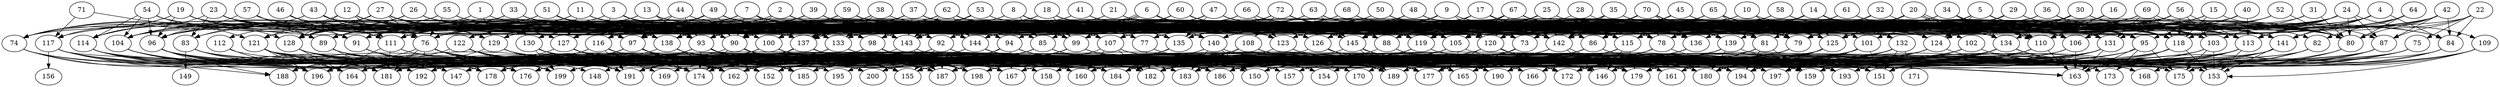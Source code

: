 // DAG automatically generated by daggen at Wed Apr 12 12:23:37 2017
// ./daggen --dot -n 200 --jump=1 --fat=0.8 --regularity=0.4 --density=0.2 
digraph G {
  1 [size="1226460836", alpha="0.07"]
  1 -> 88 [size ="33554432"]
  1 -> 106 [size ="33554432"]
  1 -> 112 [size ="33554432"]
  1 -> 128 [size ="33554432"]
  1 -> 129 [size ="33554432"]
  2 [size="5660788676", alpha="0.01"]
  2 -> 79 [size ="536870912"]
  2 -> 88 [size ="536870912"]
  2 -> 90 [size ="536870912"]
  2 -> 91 [size ="536870912"]
  2 -> 92 [size ="536870912"]
  2 -> 99 [size ="536870912"]
  2 -> 120 [size ="536870912"]
  2 -> 127 [size ="536870912"]
  2 -> 135 [size ="536870912"]
  2 -> 143 [size ="536870912"]
  2 -> 144 [size ="536870912"]
  3 [size="14399401954", alpha="0.15"]
  3 -> 81 [size ="301989888"]
  3 -> 91 [size ="301989888"]
  3 -> 93 [size ="301989888"]
  3 -> 104 [size ="301989888"]
  3 -> 116 [size ="301989888"]
  3 -> 124 [size ="301989888"]
  3 -> 143 [size ="301989888"]
  4 [size="51810944313", alpha="0.04"]
  4 -> 84 [size ="75497472"]
  4 -> 98 [size ="75497472"]
  4 -> 106 [size ="75497472"]
  4 -> 113 [size ="75497472"]
  4 -> 135 [size ="75497472"]
  4 -> 141 [size ="75497472"]
  5 [size="675965221352", alpha="0.08"]
  5 -> 86 [size ="679477248"]
  5 -> 88 [size ="679477248"]
  5 -> 95 [size ="679477248"]
  5 -> 98 [size ="679477248"]
  5 -> 101 [size ="679477248"]
  5 -> 103 [size ="679477248"]
  5 -> 106 [size ="679477248"]
  5 -> 124 [size ="679477248"]
  5 -> 131 [size ="679477248"]
  5 -> 136 [size ="679477248"]
  5 -> 137 [size ="679477248"]
  5 -> 142 [size ="679477248"]
  6 [size="549755813888", alpha="0.12"]
  6 -> 80 [size ="536870912"]
  6 -> 86 [size ="536870912"]
  6 -> 89 [size ="536870912"]
  6 -> 97 [size ="536870912"]
  6 -> 98 [size ="536870912"]
  6 -> 101 [size ="536870912"]
  6 -> 110 [size ="536870912"]
  6 -> 127 [size ="536870912"]
  6 -> 130 [size ="536870912"]
  6 -> 137 [size ="536870912"]
  6 -> 137 [size ="536870912"]
  6 -> 139 [size ="536870912"]
  6 -> 140 [size ="536870912"]
  7 [size="471056485386", alpha="0.05"]
  7 -> 88 [size ="679477248"]
  7 -> 90 [size ="679477248"]
  7 -> 97 [size ="679477248"]
  7 -> 98 [size ="679477248"]
  7 -> 107 [size ="679477248"]
  7 -> 115 [size ="679477248"]
  7 -> 116 [size ="679477248"]
  7 -> 118 [size ="679477248"]
  7 -> 122 [size ="679477248"]
  7 -> 124 [size ="679477248"]
  7 -> 127 [size ="679477248"]
  7 -> 130 [size ="679477248"]
  7 -> 137 [size ="679477248"]
  7 -> 143 [size ="679477248"]
  7 -> 144 [size ="679477248"]
  7 -> 145 [size ="679477248"]
  8 [size="1554530611", alpha="0.02"]
  8 -> 85 [size ="33554432"]
  8 -> 99 [size ="33554432"]
  8 -> 111 [size ="33554432"]
  8 -> 119 [size ="33554432"]
  8 -> 123 [size ="33554432"]
  8 -> 131 [size ="33554432"]
  8 -> 137 [size ="33554432"]
  9 [size="33929154643", alpha="0.19"]
  9 -> 77 [size ="75497472"]
  9 -> 80 [size ="75497472"]
  9 -> 91 [size ="75497472"]
  9 -> 95 [size ="75497472"]
  9 -> 98 [size ="75497472"]
  9 -> 120 [size ="75497472"]
  9 -> 135 [size ="75497472"]
  9 -> 145 [size ="75497472"]
  10 [size="2530559302", alpha="0.14"]
  10 -> 77 [size ="134217728"]
  10 -> 79 [size ="134217728"]
  10 -> 95 [size ="134217728"]
  10 -> 97 [size ="134217728"]
  10 -> 131 [size ="134217728"]
  10 -> 145 [size ="134217728"]
  11 [size="1073741824000", alpha="0.01"]
  11 -> 76 [size ="838860800"]
  11 -> 77 [size ="838860800"]
  11 -> 86 [size ="838860800"]
  11 -> 89 [size ="838860800"]
  11 -> 91 [size ="838860800"]
  11 -> 111 [size ="838860800"]
  11 -> 123 [size ="838860800"]
  11 -> 127 [size ="838860800"]
  11 -> 131 [size ="838860800"]
  11 -> 133 [size ="838860800"]
  11 -> 137 [size ="838860800"]
  12 [size="771261236668", alpha="0.10"]
  12 -> 97 [size ="536870912"]
  12 -> 98 [size ="536870912"]
  12 -> 111 [size ="536870912"]
  12 -> 121 [size ="536870912"]
  12 -> 124 [size ="536870912"]
  12 -> 127 [size ="536870912"]
  12 -> 128 [size ="536870912"]
  12 -> 129 [size ="536870912"]
  12 -> 137 [size ="536870912"]
  12 -> 145 [size ="536870912"]
  13 [size="134217728000", alpha="0.02"]
  13 -> 74 [size ="209715200"]
  13 -> 91 [size ="209715200"]
  13 -> 93 [size ="209715200"]
  13 -> 94 [size ="209715200"]
  13 -> 99 [size ="209715200"]
  13 -> 103 [size ="209715200"]
  13 -> 107 [size ="209715200"]
  13 -> 111 [size ="209715200"]
  13 -> 125 [size ="209715200"]
  14 [size="782757789696", alpha="0.15"]
  14 -> 80 [size ="679477248"]
  14 -> 86 [size ="679477248"]
  14 -> 88 [size ="679477248"]
  14 -> 93 [size ="679477248"]
  14 -> 99 [size ="679477248"]
  14 -> 113 [size ="679477248"]
  14 -> 115 [size ="679477248"]
  14 -> 119 [size ="679477248"]
  14 -> 125 [size ="679477248"]
  14 -> 132 [size ="679477248"]
  14 -> 134 [size ="679477248"]
  14 -> 139 [size ="679477248"]
  14 -> 145 [size ="679477248"]
  15 [size="5175073188", alpha="0.07"]
  15 -> 73 [size ="134217728"]
  15 -> 79 [size ="134217728"]
  15 -> 87 [size ="134217728"]
  15 -> 115 [size ="134217728"]
  15 -> 118 [size ="134217728"]
  15 -> 124 [size ="134217728"]
  15 -> 125 [size ="134217728"]
  15 -> 145 [size ="134217728"]
  16 [size="187723816668", alpha="0.08"]
  16 -> 110 [size ="134217728"]
  16 -> 145 [size ="134217728"]
  17 [size="1926463324", alpha="0.07"]
  17 -> 79 [size ="33554432"]
  17 -> 92 [size ="33554432"]
  17 -> 97 [size ="33554432"]
  17 -> 119 [size ="33554432"]
  17 -> 126 [size ="33554432"]
  17 -> 134 [size ="33554432"]
  17 -> 142 [size ="33554432"]
  18 [size="1047629151", alpha="0.20"]
  18 -> 74 [size ="33554432"]
  18 -> 76 [size ="33554432"]
  18 -> 86 [size ="33554432"]
  18 -> 88 [size ="33554432"]
  18 -> 96 [size ="33554432"]
  18 -> 97 [size ="33554432"]
  18 -> 99 [size ="33554432"]
  18 -> 119 [size ="33554432"]
  18 -> 126 [size ="33554432"]
  18 -> 134 [size ="33554432"]
  18 -> 136 [size ="33554432"]
  18 -> 141 [size ="33554432"]
  18 -> 145 [size ="33554432"]
  19 [size="20263227310", alpha="0.08"]
  19 -> 74 [size ="536870912"]
  19 -> 89 [size ="536870912"]
  19 -> 95 [size ="536870912"]
  19 -> 96 [size ="536870912"]
  19 -> 110 [size ="536870912"]
  19 -> 117 [size ="536870912"]
  19 -> 138 [size ="536870912"]
  20 [size="5734534473", alpha="0.15"]
  20 -> 80 [size ="209715200"]
  20 -> 84 [size ="209715200"]
  20 -> 97 [size ="209715200"]
  20 -> 110 [size ="209715200"]
  20 -> 110 [size ="209715200"]
  20 -> 120 [size ="209715200"]
  20 -> 125 [size ="209715200"]
  20 -> 138 [size ="209715200"]
  20 -> 144 [size ="209715200"]
  21 [size="41693649928", alpha="0.17"]
  21 -> 73 [size ="838860800"]
  21 -> 115 [size ="838860800"]
  21 -> 125 [size ="838860800"]
  21 -> 127 [size ="838860800"]
  21 -> 128 [size ="838860800"]
  21 -> 142 [size ="838860800"]
  22 [size="368293445632", alpha="0.18"]
  22 -> 75 [size ="411041792"]
  22 -> 84 [size ="411041792"]
  22 -> 87 [size ="411041792"]
  22 -> 113 [size ="411041792"]
  22 -> 119 [size ="411041792"]
  23 [size="1357010656", alpha="0.06"]
  23 -> 76 [size ="33554432"]
  23 -> 83 [size ="33554432"]
  23 -> 90 [size ="33554432"]
  23 -> 91 [size ="33554432"]
  23 -> 111 [size ="33554432"]
  23 -> 114 [size ="33554432"]
  23 -> 115 [size ="33554432"]
  23 -> 123 [size ="33554432"]
  23 -> 133 [size ="33554432"]
  24 [size="333261429251", alpha="0.12"]
  24 -> 79 [size ="301989888"]
  24 -> 80 [size ="301989888"]
  24 -> 81 [size ="301989888"]
  24 -> 87 [size ="301989888"]
  24 -> 88 [size ="301989888"]
  24 -> 90 [size ="301989888"]
  24 -> 103 [size ="301989888"]
  24 -> 106 [size ="301989888"]
  24 -> 109 [size ="301989888"]
  24 -> 113 [size ="301989888"]
  24 -> 125 [size ="301989888"]
  24 -> 135 [size ="301989888"]
  25 [size="113188882614", alpha="0.12"]
  25 -> 92 [size ="301989888"]
  25 -> 102 [size ="301989888"]
  25 -> 105 [size ="301989888"]
  25 -> 110 [size ="301989888"]
  25 -> 113 [size ="301989888"]
  25 -> 126 [size ="301989888"]
  25 -> 138 [size ="301989888"]
  25 -> 142 [size ="301989888"]
  25 -> 143 [size ="301989888"]
  26 [size="19081264216", alpha="0.05"]
  26 -> 74 [size ="301989888"]
  26 -> 99 [size ="301989888"]
  26 -> 104 [size ="301989888"]
  26 -> 119 [size ="301989888"]
  26 -> 128 [size ="301989888"]
  26 -> 134 [size ="301989888"]
  26 -> 138 [size ="301989888"]
  26 -> 143 [size ="301989888"]
  27 [size="231928233984", alpha="0.18"]
  27 -> 74 [size ="301989888"]
  27 -> 76 [size ="301989888"]
  27 -> 77 [size ="301989888"]
  27 -> 83 [size ="301989888"]
  27 -> 99 [size ="301989888"]
  27 -> 100 [size ="301989888"]
  27 -> 127 [size ="301989888"]
  27 -> 128 [size ="301989888"]
  27 -> 129 [size ="301989888"]
  27 -> 135 [size ="301989888"]
  27 -> 143 [size ="301989888"]
  27 -> 144 [size ="301989888"]
  27 -> 145 [size ="301989888"]
  28 [size="773435569563", alpha="0.19"]
  28 -> 78 [size ="838860800"]
  28 -> 135 [size ="838860800"]
  29 [size="60845215993", alpha="0.17"]
  29 -> 95 [size ="75497472"]
  29 -> 96 [size ="75497472"]
  29 -> 118 [size ="75497472"]
  29 -> 124 [size ="75497472"]
  29 -> 140 [size ="75497472"]
  30 [size="8589934592", alpha="0.02"]
  30 -> 80 [size ="33554432"]
  30 -> 99 [size ="33554432"]
  30 -> 103 [size ="33554432"]
  30 -> 115 [size ="33554432"]
  30 -> 124 [size ="33554432"]
  30 -> 125 [size ="33554432"]
  30 -> 133 [size ="33554432"]
  30 -> 134 [size ="33554432"]
  30 -> 140 [size ="33554432"]
  30 -> 141 [size ="33554432"]
  30 -> 144 [size ="33554432"]
  31 [size="1073741824000", alpha="0.09"]
  31 -> 80 [size ="838860800"]
  31 -> 99 [size ="838860800"]
  31 -> 118 [size ="838860800"]
  32 [size="6965667263", alpha="0.03"]
  32 -> 78 [size ="411041792"]
  32 -> 79 [size ="411041792"]
  32 -> 110 [size ="411041792"]
  32 -> 145 [size ="411041792"]
  33 [size="194913341724", alpha="0.16"]
  33 -> 89 [size ="134217728"]
  33 -> 96 [size ="134217728"]
  33 -> 98 [size ="134217728"]
  33 -> 107 [size ="134217728"]
  33 -> 113 [size ="134217728"]
  33 -> 114 [size ="134217728"]
  33 -> 119 [size ="134217728"]
  33 -> 128 [size ="134217728"]
  33 -> 130 [size ="134217728"]
  33 -> 142 [size ="134217728"]
  33 -> 145 [size ="134217728"]
  34 [size="21716382150", alpha="0.09"]
  34 -> 73 [size ="838860800"]
  34 -> 78 [size ="838860800"]
  34 -> 80 [size ="838860800"]
  34 -> 90 [size ="838860800"]
  34 -> 107 [size ="838860800"]
  34 -> 110 [size ="838860800"]
  34 -> 131 [size ="838860800"]
  34 -> 134 [size ="838860800"]
  35 [size="38405480012", alpha="0.18"]
  35 -> 76 [size ="838860800"]
  35 -> 88 [size ="838860800"]
  35 -> 105 [size ="838860800"]
  35 -> 106 [size ="838860800"]
  35 -> 120 [size ="838860800"]
  35 -> 131 [size ="838860800"]
  35 -> 138 [size ="838860800"]
  35 -> 141 [size ="838860800"]
  35 -> 142 [size ="838860800"]
  36 [size="109313686282", alpha="0.07"]
  36 -> 79 [size ="75497472"]
  36 -> 103 [size ="75497472"]
  36 -> 118 [size ="75497472"]
  36 -> 119 [size ="75497472"]
  36 -> 131 [size ="75497472"]
  36 -> 133 [size ="75497472"]
  36 -> 143 [size ="75497472"]
  37 [size="13645687059", alpha="0.09"]
  37 -> 90 [size ="301989888"]
  37 -> 93 [size ="301989888"]
  37 -> 99 [size ="301989888"]
  37 -> 100 [size ="301989888"]
  37 -> 105 [size ="301989888"]
  37 -> 106 [size ="301989888"]
  37 -> 116 [size ="301989888"]
  37 -> 124 [size ="301989888"]
  37 -> 137 [size ="301989888"]
  37 -> 140 [size ="301989888"]
  37 -> 143 [size ="301989888"]
  38 [size="280508950", alpha="0.20"]
  38 -> 78 [size ="33554432"]
  38 -> 79 [size ="33554432"]
  38 -> 93 [size ="33554432"]
  38 -> 100 [size ="33554432"]
  38 -> 119 [size ="33554432"]
  38 -> 133 [size ="33554432"]
  38 -> 138 [size ="33554432"]
  39 [size="53361489284", alpha="0.12"]
  39 -> 73 [size ="838860800"]
  39 -> 79 [size ="838860800"]
  39 -> 93 [size ="838860800"]
  39 -> 104 [size ="838860800"]
  39 -> 110 [size ="838860800"]
  39 -> 122 [size ="838860800"]
  39 -> 135 [size ="838860800"]
  39 -> 138 [size ="838860800"]
  39 -> 140 [size ="838860800"]
  39 -> 144 [size ="838860800"]
  40 [size="28991029248", alpha="0.09"]
  40 -> 88 [size ="75497472"]
  40 -> 95 [size ="75497472"]
  40 -> 113 [size ="75497472"]
  40 -> 115 [size ="75497472"]
  41 [size="184351593341", alpha="0.06"]
  41 -> 73 [size ="209715200"]
  41 -> 83 [size ="209715200"]
  41 -> 91 [size ="209715200"]
  41 -> 110 [size ="209715200"]
  41 -> 115 [size ="209715200"]
  41 -> 119 [size ="209715200"]
  42 [size="782757789696", alpha="0.15"]
  42 -> 76 [size ="679477248"]
  42 -> 79 [size ="679477248"]
  42 -> 80 [size ="679477248"]
  42 -> 84 [size ="679477248"]
  42 -> 87 [size ="679477248"]
  42 -> 124 [size ="679477248"]
  42 -> 131 [size ="679477248"]
  42 -> 141 [size ="679477248"]
  43 [size="9657746509", alpha="0.03"]
  43 -> 74 [size ="838860800"]
  43 -> 85 [size ="838860800"]
  43 -> 97 [size ="838860800"]
  43 -> 98 [size ="838860800"]
  43 -> 104 [size ="838860800"]
  43 -> 106 [size ="838860800"]
  43 -> 111 [size ="838860800"]
  43 -> 114 [size ="838860800"]
  43 -> 125 [size ="838860800"]
  44 [size="28681825447", alpha="0.10"]
  44 -> 77 [size ="33554432"]
  44 -> 79 [size ="33554432"]
  44 -> 93 [size ="33554432"]
  44 -> 97 [size ="33554432"]
  44 -> 111 [size ="33554432"]
  45 [size="87794443398", alpha="0.05"]
  45 -> 80 [size ="75497472"]
  45 -> 86 [size ="75497472"]
  45 -> 93 [size ="75497472"]
  45 -> 97 [size ="75497472"]
  45 -> 110 [size ="75497472"]
  45 -> 134 [size ="75497472"]
  45 -> 135 [size ="75497472"]
  46 [size="20232997782", alpha="0.15"]
  46 -> 91 [size ="536870912"]
  46 -> 133 [size ="536870912"]
  46 -> 138 [size ="536870912"]
  47 [size="13691666058", alpha="0.14"]
  47 -> 78 [size ="301989888"]
  47 -> 88 [size ="301989888"]
  47 -> 99 [size ="301989888"]
  47 -> 111 [size ="301989888"]
  47 -> 116 [size ="301989888"]
  47 -> 118 [size ="301989888"]
  47 -> 124 [size ="301989888"]
  47 -> 127 [size ="301989888"]
  47 -> 131 [size ="301989888"]
  47 -> 133 [size ="301989888"]
  47 -> 135 [size ="301989888"]
  48 [size="8589934592", alpha="0.09"]
  48 -> 81 [size ="33554432"]
  48 -> 82 [size ="33554432"]
  48 -> 86 [size ="33554432"]
  48 -> 99 [size ="33554432"]
  48 -> 110 [size ="33554432"]
  48 -> 127 [size ="33554432"]
  48 -> 133 [size ="33554432"]
  48 -> 143 [size ="33554432"]
  48 -> 145 [size ="33554432"]
  49 [size="301111664920", alpha="0.08"]
  49 -> 90 [size ="411041792"]
  49 -> 91 [size ="411041792"]
  49 -> 92 [size ="411041792"]
  49 -> 97 [size ="411041792"]
  49 -> 99 [size ="411041792"]
  49 -> 105 [size ="411041792"]
  49 -> 115 [size ="411041792"]
  49 -> 117 [size ="411041792"]
  49 -> 126 [size ="411041792"]
  49 -> 127 [size ="411041792"]
  49 -> 133 [size ="411041792"]
  49 -> 135 [size ="411041792"]
  50 [size="549755813888", alpha="0.14"]
  50 -> 73 [size ="536870912"]
  50 -> 78 [size ="536870912"]
  50 -> 79 [size ="536870912"]
  50 -> 90 [size ="536870912"]
  50 -> 100 [size ="536870912"]
  50 -> 106 [size ="536870912"]
  50 -> 121 [size ="536870912"]
  50 -> 125 [size ="536870912"]
  50 -> 144 [size ="536870912"]
  51 [size="16920188580", alpha="0.12"]
  51 -> 81 [size ="301989888"]
  51 -> 88 [size ="301989888"]
  51 -> 89 [size ="301989888"]
  51 -> 93 [size ="301989888"]
  51 -> 97 [size ="301989888"]
  51 -> 98 [size ="301989888"]
  51 -> 111 [size ="301989888"]
  51 -> 128 [size ="301989888"]
  51 -> 144 [size ="301989888"]
  52 [size="134217728000", alpha="0.12"]
  52 -> 76 [size ="209715200"]
  52 -> 80 [size ="209715200"]
  52 -> 110 [size ="209715200"]
  52 -> 124 [size ="209715200"]
  53 [size="328989782", alpha="0.17"]
  53 -> 73 [size ="33554432"]
  53 -> 111 [size ="33554432"]
  53 -> 113 [size ="33554432"]
  53 -> 137 [size ="33554432"]
  53 -> 143 [size ="33554432"]
  54 [size="368293445632", alpha="0.02"]
  54 -> 90 [size ="411041792"]
  54 -> 96 [size ="411041792"]
  54 -> 104 [size ="411041792"]
  54 -> 114 [size ="411041792"]
  54 -> 128 [size ="411041792"]
  54 -> 137 [size ="411041792"]
  55 [size="41289822399", alpha="0.18"]
  55 -> 76 [size ="679477248"]
  55 -> 104 [size ="679477248"]
  55 -> 107 [size ="679477248"]
  55 -> 124 [size ="679477248"]
  55 -> 128 [size ="679477248"]
  55 -> 133 [size ="679477248"]
  55 -> 145 [size ="679477248"]
  56 [size="42003463700", alpha="0.13"]
  56 -> 73 [size ="33554432"]
  56 -> 79 [size ="33554432"]
  56 -> 86 [size ="33554432"]
  56 -> 93 [size ="33554432"]
  56 -> 103 [size ="33554432"]
  56 -> 106 [size ="33554432"]
  56 -> 113 [size ="33554432"]
  56 -> 118 [size ="33554432"]
  56 -> 119 [size ="33554432"]
  57 [size="1907526580", alpha="0.19"]
  57 -> 79 [size ="134217728"]
  57 -> 89 [size ="134217728"]
  57 -> 96 [size ="134217728"]
  57 -> 137 [size ="134217728"]
  57 -> 138 [size ="134217728"]
  58 [size="368293445632", alpha="0.03"]
  58 -> 73 [size ="411041792"]
  58 -> 84 [size ="411041792"]
  58 -> 93 [size ="411041792"]
  58 -> 94 [size ="411041792"]
  58 -> 113 [size ="411041792"]
  58 -> 134 [size ="411041792"]
  58 -> 140 [size ="411041792"]
  59 [size="8589934592", alpha="0.10"]
  59 -> 80 [size ="33554432"]
  59 -> 90 [size ="33554432"]
  59 -> 91 [size ="33554432"]
  59 -> 93 [size ="33554432"]
  59 -> 97 [size ="33554432"]
  59 -> 99 [size ="33554432"]
  59 -> 118 [size ="33554432"]
  59 -> 120 [size ="33554432"]
  59 -> 126 [size ="33554432"]
  59 -> 129 [size ="33554432"]
  59 -> 140 [size ="33554432"]
  59 -> 144 [size ="33554432"]
  60 [size="28872959280", alpha="0.16"]
  60 -> 73 [size ="536870912"]
  60 -> 85 [size ="536870912"]
  60 -> 86 [size ="536870912"]
  60 -> 89 [size ="536870912"]
  60 -> 93 [size ="536870912"]
  60 -> 118 [size ="536870912"]
  60 -> 123 [size ="536870912"]
  60 -> 143 [size ="536870912"]
  61 [size="152935581831", alpha="0.08"]
  61 -> 73 [size ="679477248"]
  61 -> 78 [size ="679477248"]
  61 -> 110 [size ="679477248"]
  61 -> 115 [size ="679477248"]
  61 -> 141 [size ="679477248"]
  61 -> 142 [size ="679477248"]
  61 -> 143 [size ="679477248"]
  62 [size="38284330526", alpha="0.18"]
  62 -> 73 [size ="75497472"]
  62 -> 88 [size ="75497472"]
  62 -> 90 [size ="75497472"]
  62 -> 96 [size ="75497472"]
  62 -> 99 [size ="75497472"]
  62 -> 100 [size ="75497472"]
  62 -> 117 [size ="75497472"]
  62 -> 120 [size ="75497472"]
  62 -> 135 [size ="75497472"]
  62 -> 138 [size ="75497472"]
  62 -> 140 [size ="75497472"]
  62 -> 141 [size ="75497472"]
  62 -> 142 [size ="75497472"]
  62 -> 143 [size ="75497472"]
  62 -> 144 [size ="75497472"]
  62 -> 145 [size ="75497472"]
  63 [size="39382851437", alpha="0.05"]
  63 -> 73 [size ="75497472"]
  63 -> 95 [size ="75497472"]
  63 -> 105 [size ="75497472"]
  63 -> 107 [size ="75497472"]
  63 -> 116 [size ="75497472"]
  63 -> 126 [size ="75497472"]
  63 -> 137 [size ="75497472"]
  63 -> 142 [size ="75497472"]
  63 -> 145 [size ="75497472"]
  64 [size="1271222055", alpha="0.07"]
  64 -> 80 [size ="75497472"]
  64 -> 82 [size ="75497472"]
  64 -> 105 [size ="75497472"]
  64 -> 113 [size ="75497472"]
  64 -> 119 [size ="75497472"]
  65 [size="8279687708", alpha="0.17"]
  65 -> 79 [size ="134217728"]
  65 -> 81 [size ="134217728"]
  65 -> 106 [size ="134217728"]
  65 -> 107 [size ="134217728"]
  65 -> 123 [size ="134217728"]
  65 -> 142 [size ="134217728"]
  66 [size="28991029248", alpha="0.06"]
  66 -> 110 [size ="75497472"]
  66 -> 111 [size ="75497472"]
  66 -> 116 [size ="75497472"]
  66 -> 118 [size ="75497472"]
  66 -> 123 [size ="75497472"]
  66 -> 125 [size ="75497472"]
  66 -> 138 [size ="75497472"]
  67 [size="68719476736", alpha="0.01"]
  67 -> 90 [size ="134217728"]
  67 -> 97 [size ="134217728"]
  67 -> 105 [size ="134217728"]
  67 -> 115 [size ="134217728"]
  67 -> 119 [size ="134217728"]
  67 -> 120 [size ="134217728"]
  67 -> 124 [size ="134217728"]
  67 -> 125 [size ="134217728"]
  67 -> 132 [size ="134217728"]
  67 -> 137 [size ="134217728"]
  68 [size="641372575082", alpha="0.09"]
  68 -> 78 [size ="411041792"]
  68 -> 80 [size ="411041792"]
  68 -> 104 [size ="411041792"]
  68 -> 107 [size ="411041792"]
  68 -> 115 [size ="411041792"]
  68 -> 137 [size ="411041792"]
  69 [size="855744202318", alpha="0.02"]
  69 -> 80 [size ="838860800"]
  69 -> 115 [size ="838860800"]
  69 -> 118 [size ="838860800"]
  69 -> 124 [size ="838860800"]
  69 -> 131 [size ="838860800"]
  69 -> 135 [size ="838860800"]
  69 -> 138 [size ="838860800"]
  70 [size="485943820553", alpha="0.20"]
  70 -> 73 [size ="679477248"]
  70 -> 77 [size ="679477248"]
  70 -> 78 [size ="679477248"]
  70 -> 100 [size ="679477248"]
  70 -> 124 [size ="679477248"]
  70 -> 134 [size ="679477248"]
  70 -> 136 [size ="679477248"]
  70 -> 139 [size ="679477248"]
  70 -> 142 [size ="679477248"]
  70 -> 144 [size ="679477248"]
  71 [size="368293445632", alpha="0.15"]
  71 -> 117 [size ="411041792"]
  71 -> 121 [size ="411041792"]
  72 [size="317679731124", alpha="0.05"]
  72 -> 86 [size ="838860800"]
  72 -> 88 [size ="838860800"]
  72 -> 90 [size ="838860800"]
  72 -> 95 [size ="838860800"]
  72 -> 103 [size ="838860800"]
  72 -> 105 [size ="838860800"]
  72 -> 107 [size ="838860800"]
  72 -> 108 [size ="838860800"]
  72 -> 111 [size ="838860800"]
  72 -> 115 [size ="838860800"]
  72 -> 129 [size ="838860800"]
  72 -> 133 [size ="838860800"]
  72 -> 134 [size ="838860800"]
  72 -> 138 [size ="838860800"]
  73 [size="1030658451", alpha="0.05"]
  73 -> 154 [size ="33554432"]
  73 -> 177 [size ="33554432"]
  73 -> 188 [size ="33554432"]
  73 -> 198 [size ="33554432"]
  74 [size="2048609372", alpha="0.12"]
  74 -> 147 [size ="134217728"]
  74 -> 148 [size ="134217728"]
  74 -> 162 [size ="134217728"]
  74 -> 188 [size ="134217728"]
  75 [size="24844012731", alpha="0.10"]
  75 -> 179 [size ="838860800"]
  75 -> 185 [size ="838860800"]
  75 -> 189 [size ="838860800"]
  75 -> 190 [size ="838860800"]
  75 -> 194 [size ="838860800"]
  76 [size="5257932065", alpha="0.06"]
  76 -> 152 [size ="134217728"]
  76 -> 167 [size ="134217728"]
  76 -> 176 [size ="134217728"]
  76 -> 181 [size ="134217728"]
  76 -> 183 [size ="134217728"]
  76 -> 185 [size ="134217728"]
  76 -> 188 [size ="134217728"]
  76 -> 191 [size ="134217728"]
  76 -> 192 [size ="134217728"]
  76 -> 193 [size ="134217728"]
  77 [size="8589934592", alpha="0.18"]
  77 -> 165 [size ="33554432"]
  77 -> 177 [size ="33554432"]
  77 -> 182 [size ="33554432"]
  78 [size="975987203", alpha="0.14"]
  78 -> 151 [size ="33554432"]
  78 -> 165 [size ="33554432"]
  78 -> 166 [size ="33554432"]
  78 -> 181 [size ="33554432"]
  78 -> 198 [size ="33554432"]
  79 [size="28991029248", alpha="0.03"]
  79 -> 181 [size ="75497472"]
  79 -> 183 [size ="75497472"]
  79 -> 187 [size ="75497472"]
  79 -> 198 [size ="75497472"]
  80 [size="2877584012", alpha="0.05"]
  80 -> 151 [size ="75497472"]
  80 -> 168 [size ="75497472"]
  80 -> 179 [size ="75497472"]
  81 [size="803021703128", alpha="0.05"]
  81 -> 146 [size ="838860800"]
  81 -> 159 [size ="838860800"]
  81 -> 179 [size ="838860800"]
  81 -> 181 [size ="838860800"]
  81 -> 194 [size ="838860800"]
  82 [size="5837753137", alpha="0.10"]
  82 -> 157 [size ="411041792"]
  82 -> 168 [size ="411041792"]
  82 -> 182 [size ="411041792"]
  82 -> 193 [size ="411041792"]
  83 [size="292746751047", alpha="0.17"]
  83 -> 146 [size ="301989888"]
  83 -> 149 [size ="301989888"]
  83 -> 181 [size ="301989888"]
  83 -> 186 [size ="301989888"]
  83 -> 200 [size ="301989888"]
  84 [size="8589934592", alpha="0.04"]
  84 -> 146 [size ="33554432"]
  84 -> 175 [size ="33554432"]
  84 -> 177 [size ="33554432"]
  85 [size="14446589540", alpha="0.15"]
  85 -> 159 [size ="411041792"]
  85 -> 172 [size ="411041792"]
  85 -> 176 [size ="411041792"]
  85 -> 177 [size ="411041792"]
  85 -> 179 [size ="411041792"]
  85 -> 191 [size ="411041792"]
  85 -> 200 [size ="411041792"]
  86 [size="782757789696", alpha="0.01"]
  86 -> 159 [size ="679477248"]
  86 -> 170 [size ="679477248"]
  86 -> 177 [size ="679477248"]
  86 -> 186 [size ="679477248"]
  86 -> 187 [size ="679477248"]
  86 -> 193 [size ="679477248"]
  86 -> 195 [size ="679477248"]
  86 -> 198 [size ="679477248"]
  86 -> 199 [size ="679477248"]
  87 [size="42623032265", alpha="0.05"]
  87 -> 150 [size ="33554432"]
  87 -> 165 [size ="33554432"]
  87 -> 167 [size ="33554432"]
  87 -> 175 [size ="33554432"]
  87 -> 180 [size ="33554432"]
  88 [size="134217728000", alpha="0.07"]
  88 -> 159 [size ="209715200"]
  88 -> 172 [size ="209715200"]
  88 -> 183 [size ="209715200"]
  89 [size="330130392", alpha="0.14"]
  89 -> 176 [size ="33554432"]
  89 -> 181 [size ="33554432"]
  89 -> 194 [size ="33554432"]
  89 -> 198 [size ="33554432"]
  90 [size="2654722734", alpha="0.13"]
  90 -> 150 [size ="75497472"]
  90 -> 174 [size ="75497472"]
  90 -> 181 [size ="75497472"]
  90 -> 182 [size ="75497472"]
  90 -> 185 [size ="75497472"]
  90 -> 186 [size ="75497472"]
  91 [size="16094384831", alpha="0.03"]
  91 -> 178 [size ="33554432"]
  91 -> 183 [size ="33554432"]
  91 -> 185 [size ="33554432"]
  91 -> 199 [size ="33554432"]
  92 [size="70945861403", alpha="0.16"]
  92 -> 154 [size ="75497472"]
  92 -> 155 [size ="75497472"]
  92 -> 174 [size ="75497472"]
  92 -> 177 [size ="75497472"]
  92 -> 178 [size ="75497472"]
  92 -> 179 [size ="75497472"]
  92 -> 187 [size ="75497472"]
  92 -> 190 [size ="75497472"]
  93 [size="8589934592", alpha="0.19"]
  93 -> 152 [size ="33554432"]
  93 -> 163 [size ="33554432"]
  93 -> 174 [size ="33554432"]
  93 -> 178 [size ="33554432"]
  93 -> 181 [size ="33554432"]
  93 -> 185 [size ="33554432"]
  93 -> 194 [size ="33554432"]
  93 -> 196 [size ="33554432"]
  93 -> 200 [size ="33554432"]
  94 [size="134217728000", alpha="0.08"]
  94 -> 167 [size ="209715200"]
  94 -> 179 [size ="209715200"]
  94 -> 186 [size ="209715200"]
  94 -> 187 [size ="209715200"]
  94 -> 189 [size ="209715200"]
  94 -> 190 [size ="209715200"]
  94 -> 199 [size ="209715200"]
  95 [size="15124934919", alpha="0.07"]
  95 -> 163 [size ="838860800"]
  95 -> 164 [size ="838860800"]
  95 -> 172 [size ="838860800"]
  95 -> 173 [size ="838860800"]
  95 -> 175 [size ="838860800"]
  96 [size="8187670194", alpha="0.17"]
  96 -> 147 [size ="536870912"]
  96 -> 164 [size ="536870912"]
  96 -> 172 [size ="536870912"]
  96 -> 176 [size ="536870912"]
  96 -> 181 [size ="536870912"]
  96 -> 182 [size ="536870912"]
  96 -> 184 [size ="536870912"]
  96 -> 185 [size ="536870912"]
  96 -> 188 [size ="536870912"]
  96 -> 193 [size ="536870912"]
  97 [size="2039391192", alpha="0.06"]
  97 -> 150 [size ="75497472"]
  97 -> 162 [size ="75497472"]
  97 -> 164 [size ="75497472"]
  97 -> 172 [size ="75497472"]
  97 -> 174 [size ="75497472"]
  97 -> 178 [size ="75497472"]
  97 -> 196 [size ="75497472"]
  97 -> 197 [size ="75497472"]
  98 [size="982666477494", alpha="0.17"]
  98 -> 146 [size ="679477248"]
  98 -> 147 [size ="679477248"]
  98 -> 150 [size ="679477248"]
  98 -> 154 [size ="679477248"]
  98 -> 157 [size ="679477248"]
  98 -> 159 [size ="679477248"]
  98 -> 168 [size ="679477248"]
  98 -> 179 [size ="679477248"]
  98 -> 184 [size ="679477248"]
  98 -> 192 [size ="679477248"]
  98 -> 196 [size ="679477248"]
  98 -> 198 [size ="679477248"]
  99 [size="8589934592", alpha="0.05"]
  99 -> 146 [size ="33554432"]
  99 -> 155 [size ="33554432"]
  99 -> 159 [size ="33554432"]
  99 -> 166 [size ="33554432"]
  99 -> 169 [size ="33554432"]
  99 -> 172 [size ="33554432"]
  99 -> 176 [size ="33554432"]
  99 -> 187 [size ="33554432"]
  100 [size="21587750741", alpha="0.01"]
  100 -> 147 [size ="838860800"]
  100 -> 155 [size ="838860800"]
  100 -> 158 [size ="838860800"]
  100 -> 187 [size ="838860800"]
  100 -> 191 [size ="838860800"]
  100 -> 192 [size ="838860800"]
  100 -> 193 [size ="838860800"]
  100 -> 198 [size ="838860800"]
  101 [size="549755813888", alpha="0.02"]
  101 -> 147 [size ="536870912"]
  101 -> 151 [size ="536870912"]
  101 -> 180 [size ="536870912"]
  101 -> 186 [size ="536870912"]
  101 -> 189 [size ="536870912"]
  101 -> 191 [size ="536870912"]
  101 -> 197 [size ="536870912"]
  101 -> 199 [size ="536870912"]
  102 [size="865962954324", alpha="0.12"]
  102 -> 153 [size ="536870912"]
  102 -> 159 [size ="536870912"]
  102 -> 162 [size ="536870912"]
  102 -> 167 [size ="536870912"]
  102 -> 197 [size ="536870912"]
  103 [size="27268958798", alpha="0.18"]
  103 -> 153 [size ="75497472"]
  103 -> 174 [size ="75497472"]
  103 -> 175 [size ="75497472"]
  103 -> 187 [size ="75497472"]
  103 -> 193 [size ="75497472"]
  104 [size="148988867016", alpha="0.09"]
  104 -> 160 [size ="134217728"]
  104 -> 164 [size ="134217728"]
  104 -> 178 [size ="134217728"]
  104 -> 182 [size ="134217728"]
  104 -> 185 [size ="134217728"]
  105 [size="981349489", alpha="0.17"]
  105 -> 155 [size ="33554432"]
  105 -> 164 [size ="33554432"]
  105 -> 165 [size ="33554432"]
  105 -> 179 [size ="33554432"]
  105 -> 182 [size ="33554432"]
  105 -> 186 [size ="33554432"]
  106 [size="3476604164", alpha="0.06"]
  106 -> 155 [size ="75497472"]
  106 -> 163 [size ="75497472"]
  106 -> 194 [size ="75497472"]
  107 [size="1560677452", alpha="0.02"]
  107 -> 155 [size ="33554432"]
  107 -> 160 [size ="33554432"]
  107 -> 179 [size ="33554432"]
  107 -> 180 [size ="33554432"]
  107 -> 182 [size ="33554432"]
  108 [size="30851852518", alpha="0.15"]
  108 -> 159 [size ="33554432"]
  108 -> 172 [size ="33554432"]
  108 -> 174 [size ="33554432"]
  108 -> 180 [size ="33554432"]
  108 -> 182 [size ="33554432"]
  108 -> 184 [size ="33554432"]
  108 -> 189 [size ="33554432"]
  108 -> 190 [size ="33554432"]
  109 [size="68719476736", alpha="0.19"]
  109 -> 153 [size ="134217728"]
  109 -> 159 [size ="134217728"]
  109 -> 163 [size ="134217728"]
  109 -> 172 [size ="134217728"]
  109 -> 179 [size ="134217728"]
  110 [size="19926232755", alpha="0.05"]
  110 -> 151 [size ="33554432"]
  110 -> 155 [size ="33554432"]
  110 -> 163 [size ="33554432"]
  110 -> 172 [size ="33554432"]
  110 -> 198 [size ="33554432"]
  111 [size="231928233984", alpha="0.15"]
  111 -> 172 [size ="301989888"]
  111 -> 181 [size ="301989888"]
  111 -> 187 [size ="301989888"]
  111 -> 196 [size ="301989888"]
  112 [size="107648049801", alpha="0.04"]
  112 -> 180 [size ="75497472"]
  112 -> 196 [size ="75497472"]
  113 [size="134217728000", alpha="0.11"]
  113 -> 151 [size ="209715200"]
  113 -> 153 [size ="209715200"]
  113 -> 163 [size ="209715200"]
  113 -> 167 [size ="209715200"]
  113 -> 178 [size ="209715200"]
  113 -> 185 [size ="209715200"]
  113 -> 186 [size ="209715200"]
  113 -> 191 [size ="209715200"]
  113 -> 197 [size ="209715200"]
  114 [size="368293445632", alpha="0.13"]
  114 -> 162 [size ="411041792"]
  114 -> 174 [size ="411041792"]
  114 -> 184 [size ="411041792"]
  114 -> 186 [size ="411041792"]
  114 -> 189 [size ="411041792"]
  114 -> 191 [size ="411041792"]
  114 -> 192 [size ="411041792"]
  114 -> 196 [size ="411041792"]
  115 [size="6320743802", alpha="0.09"]
  115 -> 146 [size ="209715200"]
  115 -> 152 [size ="209715200"]
  115 -> 165 [size ="209715200"]
  115 -> 179 [size ="209715200"]
  115 -> 184 [size ="209715200"]
  115 -> 189 [size ="209715200"]
  115 -> 191 [size ="209715200"]
  116 [size="49652471144", alpha="0.05"]
  116 -> 147 [size ="838860800"]
  116 -> 174 [size ="838860800"]
  116 -> 184 [size ="838860800"]
  116 -> 191 [size ="838860800"]
  116 -> 192 [size ="838860800"]
  117 [size="301331624", alpha="0.03"]
  117 -> 152 [size ="33554432"]
  117 -> 156 [size ="33554432"]
  117 -> 167 [size ="33554432"]
  117 -> 175 [size ="33554432"]
  117 -> 176 [size ="33554432"]
  117 -> 181 [size ="33554432"]
  117 -> 185 [size ="33554432"]
  117 -> 191 [size ="33554432"]
  118 [size="246381942773", alpha="0.17"]
  118 -> 153 [size ="209715200"]
  118 -> 154 [size ="209715200"]
  118 -> 163 [size ="209715200"]
  118 -> 176 [size ="209715200"]
  118 -> 193 [size ="209715200"]
  119 [size="28991029248", alpha="0.08"]
  119 -> 147 [size ="75497472"]
  119 -> 159 [size ="75497472"]
  119 -> 176 [size ="75497472"]
  119 -> 180 [size ="75497472"]
  119 -> 184 [size ="75497472"]
  119 -> 191 [size ="75497472"]
  119 -> 200 [size ="75497472"]
  120 [size="231928233984", alpha="0.17"]
  120 -> 159 [size ="301989888"]
  120 -> 162 [size ="301989888"]
  120 -> 172 [size ="301989888"]
  120 -> 174 [size ="301989888"]
  120 -> 177 [size ="301989888"]
  120 -> 193 [size ="301989888"]
  120 -> 198 [size ="301989888"]
  121 [size="17947791860", alpha="0.04"]
  121 -> 155 [size ="411041792"]
  121 -> 162 [size ="411041792"]
  121 -> 163 [size ="411041792"]
  121 -> 164 [size ="411041792"]
  121 -> 177 [size ="411041792"]
  121 -> 178 [size ="411041792"]
  121 -> 187 [size ="411041792"]
  121 -> 196 [size ="411041792"]
  121 -> 198 [size ="411041792"]
  121 -> 199 [size ="411041792"]
  122 [size="4914130404", alpha="0.17"]
  122 -> 162 [size ="209715200"]
  122 -> 167 [size ="209715200"]
  122 -> 188 [size ="209715200"]
  122 -> 190 [size ="209715200"]
  122 -> 191 [size ="209715200"]
  122 -> 195 [size ="209715200"]
  122 -> 199 [size ="209715200"]
  123 [size="23956729066", alpha="0.13"]
  123 -> 161 [size ="536870912"]
  123 -> 165 [size ="536870912"]
  123 -> 183 [size ="536870912"]
  123 -> 197 [size ="536870912"]
  124 [size="368293445632", alpha="0.12"]
  124 -> 165 [size ="411041792"]
  124 -> 168 [size ="411041792"]
  124 -> 172 [size ="411041792"]
  124 -> 180 [size ="411041792"]
  124 -> 185 [size ="411041792"]
  124 -> 190 [size ="411041792"]
  125 [size="231928233984", alpha="0.16"]
  125 -> 161 [size ="301989888"]
  125 -> 166 [size ="301989888"]
  125 -> 180 [size ="301989888"]
  125 -> 181 [size ="301989888"]
  125 -> 183 [size ="301989888"]
  125 -> 192 [size ="301989888"]
  125 -> 194 [size ="301989888"]
  126 [size="782757789696", alpha="0.00"]
  126 -> 146 [size ="679477248"]
  126 -> 161 [size ="679477248"]
  126 -> 163 [size ="679477248"]
  126 -> 189 [size ="679477248"]
  126 -> 191 [size ="679477248"]
  127 [size="289381974440", alpha="0.06"]
  127 -> 163 [size ="536870912"]
  127 -> 165 [size ="536870912"]
  127 -> 169 [size ="536870912"]
  127 -> 187 [size ="536870912"]
  127 -> 192 [size ="536870912"]
  128 [size="1073741824000", alpha="0.12"]
  128 -> 151 [size ="838860800"]
  128 -> 152 [size ="838860800"]
  128 -> 155 [size ="838860800"]
  128 -> 164 [size ="838860800"]
  128 -> 174 [size ="838860800"]
  128 -> 178 [size ="838860800"]
  128 -> 186 [size ="838860800"]
  128 -> 187 [size ="838860800"]
  129 [size="435954688805", alpha="0.20"]
  129 -> 164 [size ="411041792"]
  129 -> 177 [size ="411041792"]
  129 -> 182 [size ="411041792"]
  129 -> 191 [size ="411041792"]
  129 -> 194 [size ="411041792"]
  130 [size="782757789696", alpha="0.11"]
  130 -> 151 [size ="679477248"]
  130 -> 191 [size ="679477248"]
  130 -> 198 [size ="679477248"]
  130 -> 199 [size ="679477248"]
  131 [size="68986812845", alpha="0.19"]
  131 -> 146 [size ="209715200"]
  131 -> 148 [size ="209715200"]
  131 -> 151 [size ="209715200"]
  131 -> 158 [size ="209715200"]
  131 -> 159 [size ="209715200"]
  131 -> 162 [size ="209715200"]
  131 -> 163 [size ="209715200"]
  131 -> 172 [size ="209715200"]
  131 -> 178 [size ="209715200"]
  132 [size="115107843278", alpha="0.00"]
  132 -> 150 [size ="301989888"]
  132 -> 151 [size ="301989888"]
  132 -> 152 [size ="301989888"]
  132 -> 171 [size ="301989888"]
  132 -> 177 [size ="301989888"]
  132 -> 180 [size ="301989888"]
  132 -> 186 [size ="301989888"]
  132 -> 190 [size ="301989888"]
  132 -> 194 [size ="301989888"]
  133 [size="2042067881", alpha="0.00"]
  133 -> 151 [size ="75497472"]
  133 -> 157 [size ="75497472"]
  133 -> 160 [size ="75497472"]
  133 -> 166 [size ="75497472"]
  133 -> 174 [size ="75497472"]
  133 -> 186 [size ="75497472"]
  133 -> 189 [size ="75497472"]
  133 -> 191 [size ="75497472"]
  133 -> 194 [size ="75497472"]
  133 -> 196 [size ="75497472"]
  134 [size="10803372704", alpha="0.06"]
  134 -> 151 [size ="301989888"]
  134 -> 153 [size ="301989888"]
  134 -> 159 [size ="301989888"]
  134 -> 173 [size ="301989888"]
  134 -> 185 [size ="301989888"]
  134 -> 189 [size ="301989888"]
  134 -> 200 [size ="301989888"]
  135 [size="549755813888", alpha="0.14"]
  135 -> 160 [size ="536870912"]
  135 -> 162 [size ="536870912"]
  136 [size="10873289466", alpha="0.20"]
  136 -> 162 [size ="209715200"]
  136 -> 166 [size ="209715200"]
  136 -> 182 [size ="209715200"]
  136 -> 190 [size ="209715200"]
  137 [size="3008886794", alpha="0.05"]
  137 -> 155 [size ="209715200"]
  137 -> 158 [size ="209715200"]
  137 -> 162 [size ="209715200"]
  137 -> 165 [size ="209715200"]
  137 -> 167 [size ="209715200"]
  137 -> 180 [size ="209715200"]
  137 -> 190 [size ="209715200"]
  137 -> 192 [size ="209715200"]
  137 -> 198 [size ="209715200"]
  138 [size="36060888740", alpha="0.04"]
  138 -> 155 [size ="679477248"]
  138 -> 162 [size ="679477248"]
  138 -> 165 [size ="679477248"]
  138 -> 181 [size ="679477248"]
  139 [size="188177893329", alpha="0.09"]
  139 -> 150 [size ="838860800"]
  139 -> 160 [size ="838860800"]
  139 -> 172 [size ="838860800"]
  139 -> 175 [size ="838860800"]
  139 -> 180 [size ="838860800"]
  139 -> 185 [size ="838860800"]
  139 -> 187 [size ="838860800"]
  140 [size="28991029248", alpha="0.07"]
  140 -> 150 [size ="75497472"]
  140 -> 151 [size ="75497472"]
  140 -> 159 [size ="75497472"]
  140 -> 164 [size ="75497472"]
  140 -> 183 [size ="75497472"]
  140 -> 187 [size ="75497472"]
  141 [size="18346284943", alpha="0.11"]
  141 -> 146 [size ="33554432"]
  141 -> 153 [size ="33554432"]
  141 -> 184 [size ="33554432"]
  141 -> 186 [size ="33554432"]
  141 -> 193 [size ="33554432"]
  141 -> 194 [size ="33554432"]
  142 [size="782757789696", alpha="0.10"]
  142 -> 146 [size ="679477248"]
  142 -> 152 [size ="679477248"]
  142 -> 162 [size ="679477248"]
  142 -> 176 [size ="679477248"]
  142 -> 179 [size ="679477248"]
  143 [size="18390998406", alpha="0.03"]
  143 -> 146 [size ="536870912"]
  143 -> 162 [size ="536870912"]
  143 -> 187 [size ="536870912"]
  143 -> 189 [size ="536870912"]
  144 [size="68719476736", alpha="0.13"]
  144 -> 152 [size ="134217728"]
  144 -> 154 [size ="134217728"]
  144 -> 170 [size ="134217728"]
  144 -> 184 [size ="134217728"]
  144 -> 186 [size ="134217728"]
  144 -> 189 [size ="134217728"]
  144 -> 197 [size ="134217728"]
  144 -> 199 [size ="134217728"]
  145 [size="144990071736", alpha="0.09"]
  145 -> 152 [size ="411041792"]
  145 -> 177 [size ="411041792"]
  145 -> 189 [size ="411041792"]
  145 -> 194 [size ="411041792"]
  146 [size="1027099051029", alpha="0.16"]
  147 [size="549755813888", alpha="0.16"]
  148 [size="10089323788", alpha="0.09"]
  149 [size="8589934592", alpha="0.16"]
  150 [size="1284648332264", alpha="0.13"]
  151 [size="198546421179", alpha="0.12"]
  152 [size="44781214522", alpha="0.13"]
  153 [size="491430032", alpha="0.19"]
  154 [size="33236279936", alpha="0.10"]
  155 [size="2661928316", alpha="0.19"]
  156 [size="18495385780", alpha="0.15"]
  157 [size="23326147119", alpha="0.18"]
  158 [size="7811108114", alpha="0.13"]
  159 [size="6372805629", alpha="0.10"]
  160 [size="7516547075", alpha="0.08"]
  161 [size="368293445632", alpha="0.08"]
  162 [size="1073741824000", alpha="0.09"]
  163 [size="8589934592", alpha="0.17"]
  164 [size="549755813888", alpha="0.13"]
  165 [size="28689931752", alpha="0.10"]
  166 [size="8589934592", alpha="0.10"]
  167 [size="13318565355", alpha="0.18"]
  168 [size="318598271655", alpha="0.11"]
  169 [size="134217728000", alpha="0.06"]
  170 [size="549755813888", alpha="0.16"]
  171 [size="599597626", alpha="0.14"]
  172 [size="1073741824000", alpha="0.04"]
  173 [size="322291278607", alpha="0.09"]
  174 [size="28991029248", alpha="0.14"]
  175 [size="188991033192", alpha="0.05"]
  176 [size="1929639562", alpha="0.07"]
  177 [size="15071153504", alpha="0.04"]
  178 [size="368293445632", alpha="0.13"]
  179 [size="368293445632", alpha="0.12"]
  180 [size="1073741824000", alpha="0.07"]
  181 [size="19132721360", alpha="0.17"]
  182 [size="134217728000", alpha="0.13"]
  183 [size="179610348521", alpha="0.13"]
  184 [size="34625414733", alpha="0.11"]
  185 [size="10291257666", alpha="0.01"]
  186 [size="28991029248", alpha="0.17"]
  187 [size="92297286773", alpha="0.10"]
  188 [size="782757789696", alpha="0.11"]
  189 [size="24588340746", alpha="0.03"]
  190 [size="134217728000", alpha="0.02"]
  191 [size="83765334061", alpha="0.04"]
  192 [size="271660151536", alpha="0.17"]
  193 [size="289099861418", alpha="0.15"]
  194 [size="134217728000", alpha="0.18"]
  195 [size="6752624176", alpha="0.10"]
  196 [size="4433135674", alpha="0.03"]
  197 [size="31361115150", alpha="0.07"]
  198 [size="3663886293", alpha="0.14"]
  199 [size="315890911977", alpha="0.04"]
  200 [size="1073741824000", alpha="0.10"]
}
